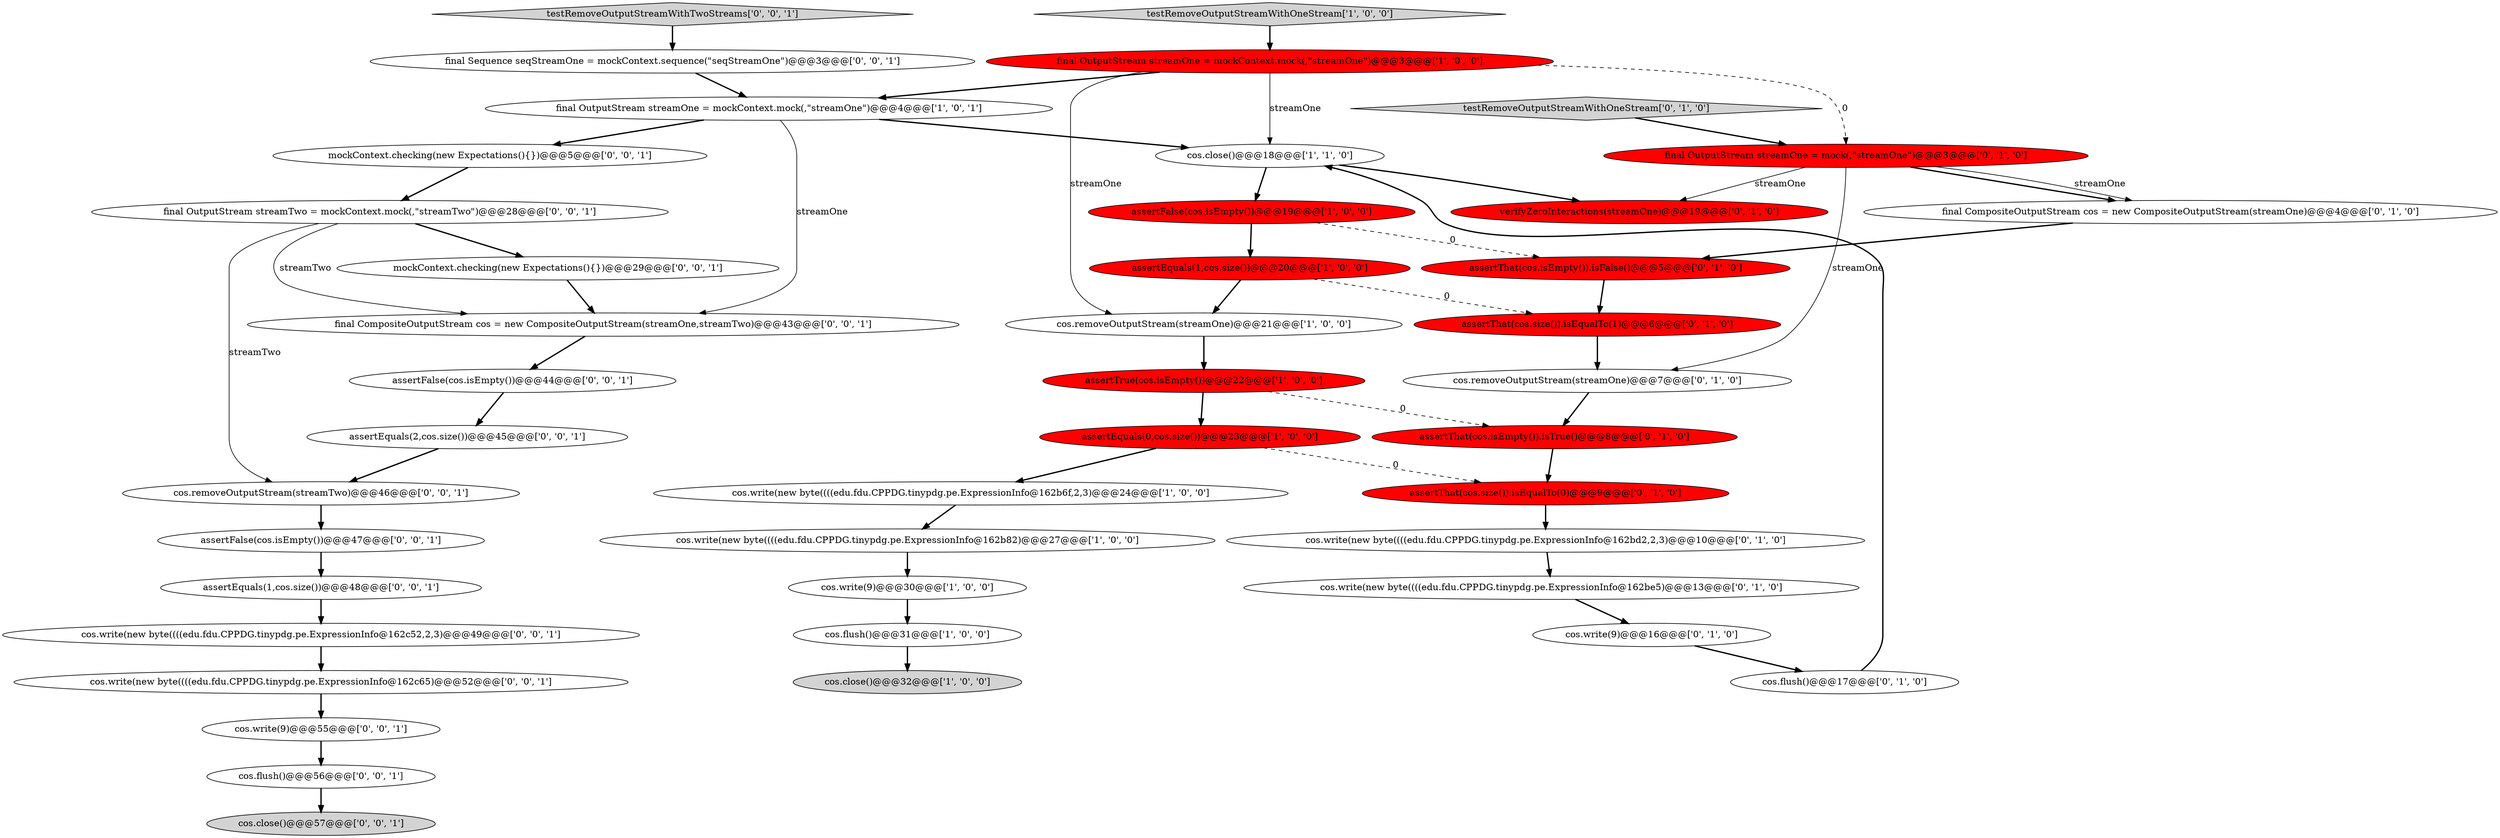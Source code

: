 digraph {
40 [style = filled, label = "assertEquals(2,cos.size())@@@45@@@['0', '0', '1']", fillcolor = white, shape = ellipse image = "AAA0AAABBB3BBB"];
15 [style = filled, label = "cos.removeOutputStream(streamOne)@@@7@@@['0', '1', '0']", fillcolor = white, shape = ellipse image = "AAA0AAABBB2BBB"];
31 [style = filled, label = "cos.close()@@@57@@@['0', '0', '1']", fillcolor = lightgray, shape = ellipse image = "AAA0AAABBB3BBB"];
25 [style = filled, label = "verifyZeroInteractions(streamOne)@@@19@@@['0', '1', '0']", fillcolor = red, shape = ellipse image = "AAA1AAABBB2BBB"];
21 [style = filled, label = "final OutputStream streamOne = mock(,\"streamOne\")@@@3@@@['0', '1', '0']", fillcolor = red, shape = ellipse image = "AAA1AAABBB2BBB"];
18 [style = filled, label = "cos.write(new byte((((edu.fdu.CPPDG.tinypdg.pe.ExpressionInfo@162be5)@@@13@@@['0', '1', '0']", fillcolor = white, shape = ellipse image = "AAA0AAABBB2BBB"];
4 [style = filled, label = "assertEquals(1,cos.size())@@@20@@@['1', '0', '0']", fillcolor = red, shape = ellipse image = "AAA1AAABBB1BBB"];
14 [style = filled, label = "assertThat(cos.size()).isEqualTo(1)@@@6@@@['0', '1', '0']", fillcolor = red, shape = ellipse image = "AAA1AAABBB2BBB"];
36 [style = filled, label = "final Sequence seqStreamOne = mockContext.sequence(\"seqStreamOne\")@@@3@@@['0', '0', '1']", fillcolor = white, shape = ellipse image = "AAA0AAABBB3BBB"];
26 [style = filled, label = "testRemoveOutputStreamWithOneStream['0', '1', '0']", fillcolor = lightgray, shape = diamond image = "AAA0AAABBB2BBB"];
6 [style = filled, label = "final OutputStream streamOne = mockContext.mock(,\"streamOne\")@@@4@@@['1', '0', '1']", fillcolor = white, shape = ellipse image = "AAA0AAABBB1BBB"];
0 [style = filled, label = "cos.write(9)@@@30@@@['1', '0', '0']", fillcolor = white, shape = ellipse image = "AAA0AAABBB1BBB"];
7 [style = filled, label = "assertEquals(0,cos.size())@@@23@@@['1', '0', '0']", fillcolor = red, shape = ellipse image = "AAA1AAABBB1BBB"];
23 [style = filled, label = "assertThat(cos.isEmpty()).isFalse()@@@5@@@['0', '1', '0']", fillcolor = red, shape = ellipse image = "AAA1AAABBB2BBB"];
22 [style = filled, label = "cos.flush()@@@17@@@['0', '1', '0']", fillcolor = white, shape = ellipse image = "AAA0AAABBB2BBB"];
17 [style = filled, label = "assertThat(cos.isEmpty()).isTrue()@@@8@@@['0', '1', '0']", fillcolor = red, shape = ellipse image = "AAA1AAABBB2BBB"];
19 [style = filled, label = "final CompositeOutputStream cos = new CompositeOutputStream(streamOne)@@@4@@@['0', '1', '0']", fillcolor = white, shape = ellipse image = "AAA0AAABBB2BBB"];
30 [style = filled, label = "testRemoveOutputStreamWithTwoStreams['0', '0', '1']", fillcolor = lightgray, shape = diamond image = "AAA0AAABBB3BBB"];
12 [style = filled, label = "assertFalse(cos.isEmpty())@@@19@@@['1', '0', '0']", fillcolor = red, shape = ellipse image = "AAA1AAABBB1BBB"];
5 [style = filled, label = "cos.flush()@@@31@@@['1', '0', '0']", fillcolor = white, shape = ellipse image = "AAA0AAABBB1BBB"];
27 [style = filled, label = "cos.removeOutputStream(streamTwo)@@@46@@@['0', '0', '1']", fillcolor = white, shape = ellipse image = "AAA0AAABBB3BBB"];
28 [style = filled, label = "cos.write(new byte((((edu.fdu.CPPDG.tinypdg.pe.ExpressionInfo@162c52,2,3)@@@49@@@['0', '0', '1']", fillcolor = white, shape = ellipse image = "AAA0AAABBB3BBB"];
16 [style = filled, label = "assertThat(cos.size()).isEqualTo(0)@@@9@@@['0', '1', '0']", fillcolor = red, shape = ellipse image = "AAA1AAABBB2BBB"];
39 [style = filled, label = "mockContext.checking(new Expectations(){})@@@29@@@['0', '0', '1']", fillcolor = white, shape = ellipse image = "AAA0AAABBB3BBB"];
8 [style = filled, label = "final OutputStream streamOne = mockContext.mock(,\"streamOne\")@@@3@@@['1', '0', '0']", fillcolor = red, shape = ellipse image = "AAA1AAABBB1BBB"];
29 [style = filled, label = "mockContext.checking(new Expectations(){})@@@5@@@['0', '0', '1']", fillcolor = white, shape = ellipse image = "AAA0AAABBB3BBB"];
3 [style = filled, label = "assertTrue(cos.isEmpty())@@@22@@@['1', '0', '0']", fillcolor = red, shape = ellipse image = "AAA1AAABBB1BBB"];
24 [style = filled, label = "cos.write(9)@@@16@@@['0', '1', '0']", fillcolor = white, shape = ellipse image = "AAA0AAABBB2BBB"];
11 [style = filled, label = "cos.write(new byte((((edu.fdu.CPPDG.tinypdg.pe.ExpressionInfo@162b82)@@@27@@@['1', '0', '0']", fillcolor = white, shape = ellipse image = "AAA0AAABBB1BBB"];
38 [style = filled, label = "final OutputStream streamTwo = mockContext.mock(,\"streamTwo\")@@@28@@@['0', '0', '1']", fillcolor = white, shape = ellipse image = "AAA0AAABBB3BBB"];
13 [style = filled, label = "testRemoveOutputStreamWithOneStream['1', '0', '0']", fillcolor = lightgray, shape = diamond image = "AAA0AAABBB1BBB"];
35 [style = filled, label = "cos.flush()@@@56@@@['0', '0', '1']", fillcolor = white, shape = ellipse image = "AAA0AAABBB3BBB"];
9 [style = filled, label = "cos.removeOutputStream(streamOne)@@@21@@@['1', '0', '0']", fillcolor = white, shape = ellipse image = "AAA0AAABBB1BBB"];
20 [style = filled, label = "cos.write(new byte((((edu.fdu.CPPDG.tinypdg.pe.ExpressionInfo@162bd2,2,3)@@@10@@@['0', '1', '0']", fillcolor = white, shape = ellipse image = "AAA0AAABBB2BBB"];
33 [style = filled, label = "final CompositeOutputStream cos = new CompositeOutputStream(streamOne,streamTwo)@@@43@@@['0', '0', '1']", fillcolor = white, shape = ellipse image = "AAA0AAABBB3BBB"];
41 [style = filled, label = "cos.write(new byte((((edu.fdu.CPPDG.tinypdg.pe.ExpressionInfo@162c65)@@@52@@@['0', '0', '1']", fillcolor = white, shape = ellipse image = "AAA0AAABBB3BBB"];
1 [style = filled, label = "cos.close()@@@18@@@['1', '1', '0']", fillcolor = white, shape = ellipse image = "AAA0AAABBB1BBB"];
34 [style = filled, label = "cos.write(9)@@@55@@@['0', '0', '1']", fillcolor = white, shape = ellipse image = "AAA0AAABBB3BBB"];
42 [style = filled, label = "assertFalse(cos.isEmpty())@@@44@@@['0', '0', '1']", fillcolor = white, shape = ellipse image = "AAA0AAABBB3BBB"];
10 [style = filled, label = "cos.close()@@@32@@@['1', '0', '0']", fillcolor = lightgray, shape = ellipse image = "AAA0AAABBB1BBB"];
37 [style = filled, label = "assertFalse(cos.isEmpty())@@@47@@@['0', '0', '1']", fillcolor = white, shape = ellipse image = "AAA0AAABBB3BBB"];
2 [style = filled, label = "cos.write(new byte((((edu.fdu.CPPDG.tinypdg.pe.ExpressionInfo@162b6f,2,3)@@@24@@@['1', '0', '0']", fillcolor = white, shape = ellipse image = "AAA0AAABBB1BBB"];
32 [style = filled, label = "assertEquals(1,cos.size())@@@48@@@['0', '0', '1']", fillcolor = white, shape = ellipse image = "AAA0AAABBB3BBB"];
36->6 [style = bold, label=""];
4->9 [style = bold, label=""];
5->10 [style = bold, label=""];
35->31 [style = bold, label=""];
18->24 [style = bold, label=""];
38->27 [style = solid, label="streamTwo"];
12->23 [style = dashed, label="0"];
3->17 [style = dashed, label="0"];
21->19 [style = bold, label=""];
7->16 [style = dashed, label="0"];
30->36 [style = bold, label=""];
8->6 [style = bold, label=""];
21->19 [style = solid, label="streamOne"];
8->21 [style = dashed, label="0"];
24->22 [style = bold, label=""];
38->39 [style = bold, label=""];
42->40 [style = bold, label=""];
8->1 [style = solid, label="streamOne"];
6->29 [style = bold, label=""];
39->33 [style = bold, label=""];
28->41 [style = bold, label=""];
26->21 [style = bold, label=""];
23->14 [style = bold, label=""];
20->18 [style = bold, label=""];
6->1 [style = bold, label=""];
21->15 [style = solid, label="streamOne"];
15->17 [style = bold, label=""];
27->37 [style = bold, label=""];
11->0 [style = bold, label=""];
8->9 [style = solid, label="streamOne"];
12->4 [style = bold, label=""];
3->7 [style = bold, label=""];
6->33 [style = solid, label="streamOne"];
7->2 [style = bold, label=""];
33->42 [style = bold, label=""];
19->23 [style = bold, label=""];
40->27 [style = bold, label=""];
21->25 [style = solid, label="streamOne"];
1->12 [style = bold, label=""];
37->32 [style = bold, label=""];
9->3 [style = bold, label=""];
14->15 [style = bold, label=""];
29->38 [style = bold, label=""];
4->14 [style = dashed, label="0"];
22->1 [style = bold, label=""];
34->35 [style = bold, label=""];
38->33 [style = solid, label="streamTwo"];
13->8 [style = bold, label=""];
16->20 [style = bold, label=""];
32->28 [style = bold, label=""];
1->25 [style = bold, label=""];
41->34 [style = bold, label=""];
2->11 [style = bold, label=""];
17->16 [style = bold, label=""];
0->5 [style = bold, label=""];
}
